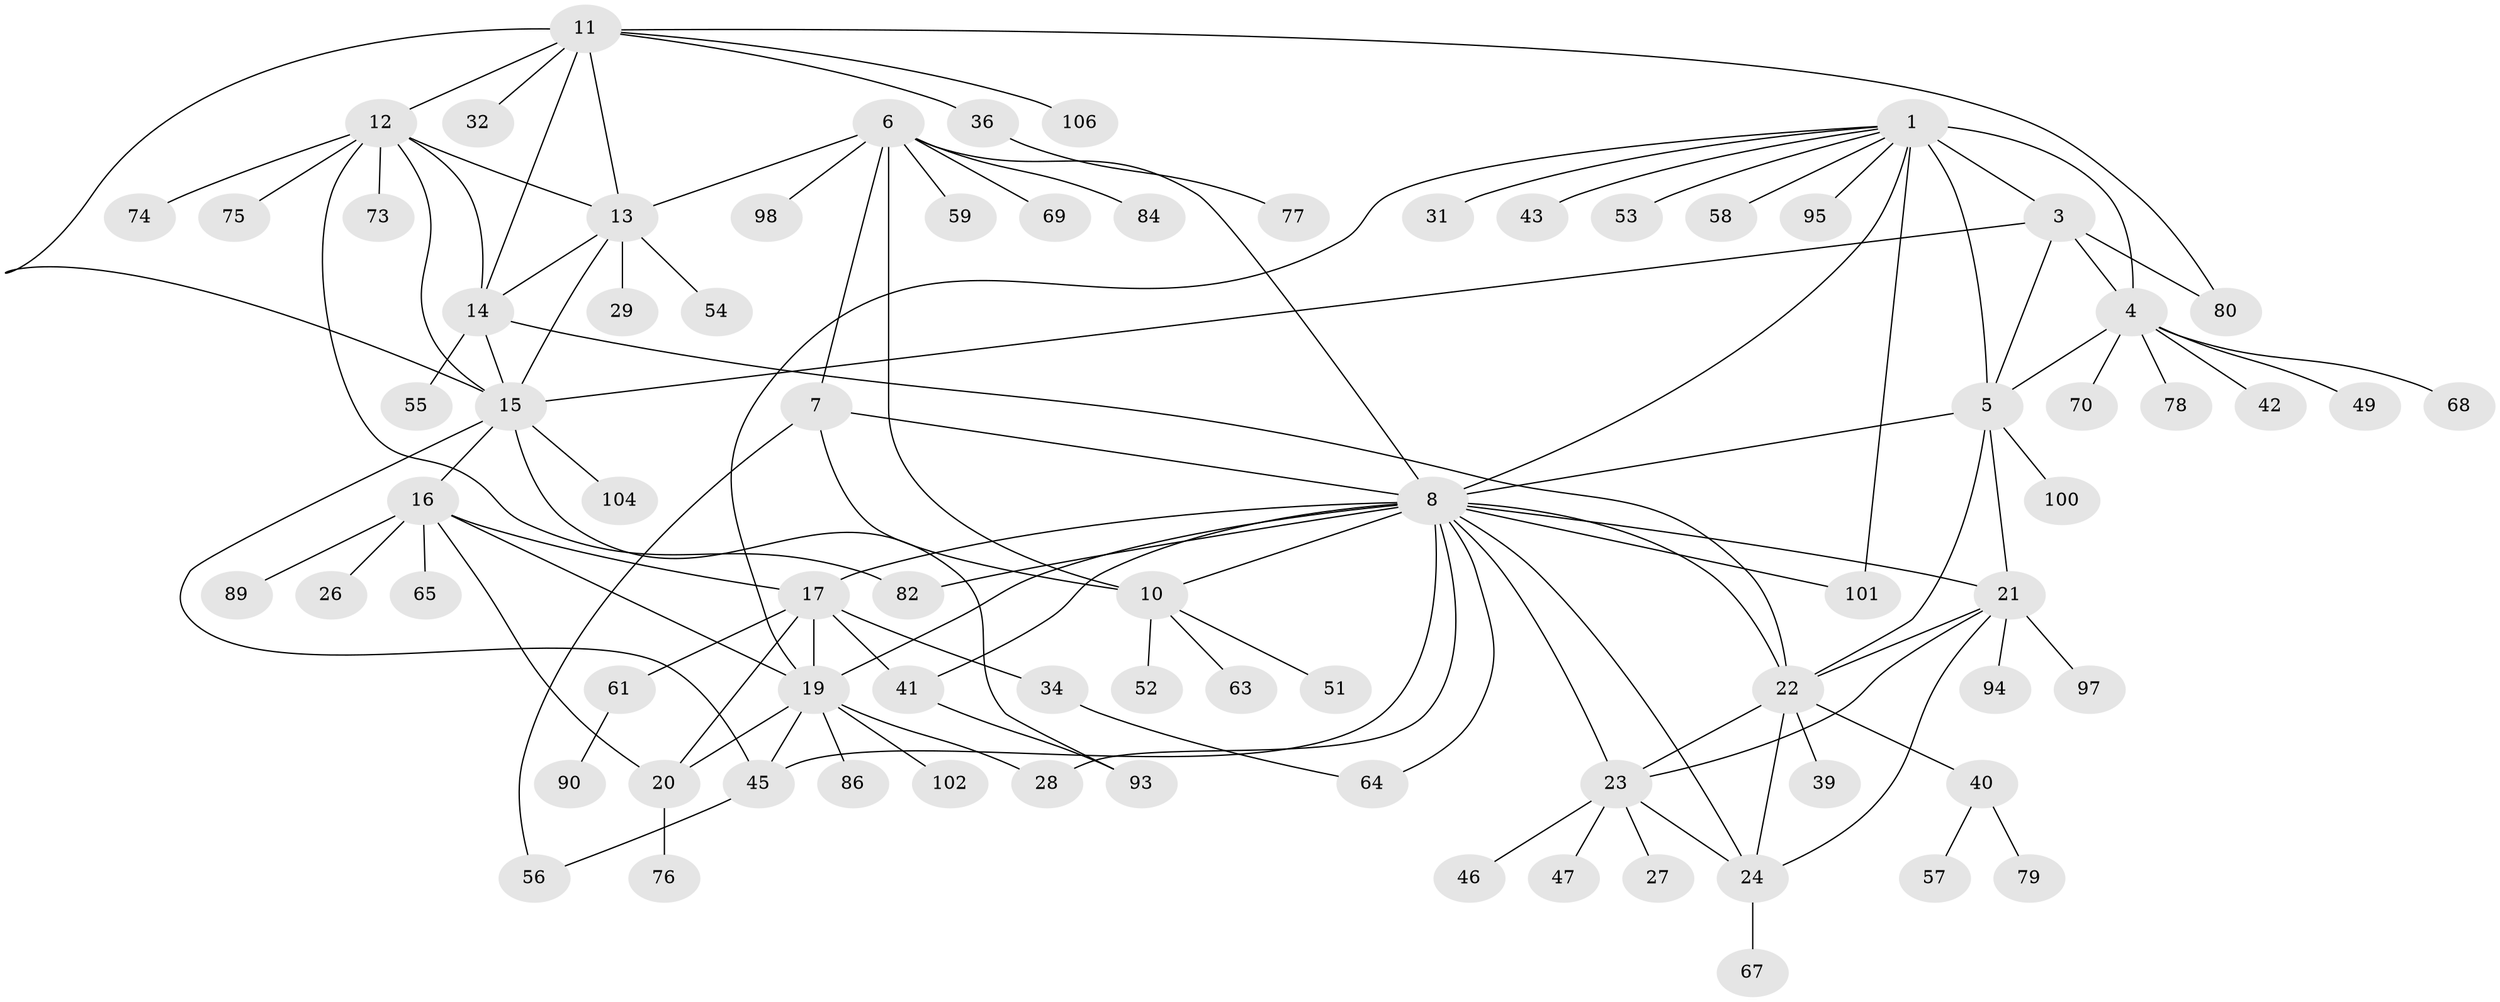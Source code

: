 // Generated by graph-tools (version 1.1) at 2025/52/02/27/25 19:52:14]
// undirected, 78 vertices, 116 edges
graph export_dot {
graph [start="1"]
  node [color=gray90,style=filled];
  1 [super="+2"];
  3 [super="+85"];
  4 [super="+30"];
  5 [super="+81"];
  6 [super="+9"];
  7 [super="+37"];
  8 [super="+25"];
  10 [super="+103"];
  11 [super="+38"];
  12 [super="+44"];
  13 [super="+105"];
  14;
  15 [super="+66"];
  16 [super="+18"];
  17 [super="+83"];
  19 [super="+87"];
  20 [super="+48"];
  21 [super="+33"];
  22 [super="+35"];
  23 [super="+62"];
  24;
  26;
  27;
  28;
  29;
  31;
  32;
  34 [super="+88"];
  36 [super="+50"];
  39;
  40 [super="+71"];
  41 [super="+96"];
  42;
  43;
  45;
  46;
  47;
  49;
  51;
  52;
  53;
  54;
  55;
  56 [super="+60"];
  57;
  58;
  59;
  61 [super="+92"];
  63;
  64;
  65 [super="+91"];
  67;
  68;
  69;
  70 [super="+72"];
  73;
  74;
  75;
  76;
  77;
  78;
  79;
  80;
  82 [super="+99"];
  84;
  86;
  89;
  90;
  93;
  94;
  95;
  97;
  98;
  100;
  101;
  102;
  104;
  106;
  1 -- 3 [weight=2];
  1 -- 4 [weight=2];
  1 -- 5 [weight=2];
  1 -- 19;
  1 -- 31;
  1 -- 95;
  1 -- 101;
  1 -- 43;
  1 -- 53;
  1 -- 58;
  1 -- 8;
  3 -- 4;
  3 -- 5;
  3 -- 15;
  3 -- 80;
  4 -- 5;
  4 -- 42;
  4 -- 70;
  4 -- 78;
  4 -- 49;
  4 -- 68;
  5 -- 8;
  5 -- 100;
  5 -- 21;
  5 -- 22;
  6 -- 7 [weight=2];
  6 -- 8 [weight=2];
  6 -- 10 [weight=2];
  6 -- 13;
  6 -- 59;
  6 -- 84;
  6 -- 98;
  6 -- 69;
  7 -- 8;
  7 -- 10;
  7 -- 56;
  8 -- 10;
  8 -- 17;
  8 -- 64;
  8 -- 101;
  8 -- 41;
  8 -- 45;
  8 -- 19;
  8 -- 21;
  8 -- 22;
  8 -- 23;
  8 -- 24;
  8 -- 28;
  8 -- 82;
  10 -- 51;
  10 -- 52;
  10 -- 63;
  11 -- 12;
  11 -- 13;
  11 -- 14;
  11 -- 15;
  11 -- 32;
  11 -- 36;
  11 -- 106;
  11 -- 80;
  12 -- 13;
  12 -- 14;
  12 -- 15;
  12 -- 74;
  12 -- 75;
  12 -- 82;
  12 -- 73;
  13 -- 14;
  13 -- 15;
  13 -- 29;
  13 -- 54;
  14 -- 15;
  14 -- 22;
  14 -- 55;
  15 -- 16;
  15 -- 93;
  15 -- 104;
  15 -- 45;
  16 -- 17 [weight=2];
  16 -- 19 [weight=2];
  16 -- 20 [weight=2];
  16 -- 65;
  16 -- 89;
  16 -- 26;
  17 -- 19;
  17 -- 20;
  17 -- 34;
  17 -- 41;
  17 -- 61;
  19 -- 20;
  19 -- 28;
  19 -- 45;
  19 -- 86;
  19 -- 102;
  20 -- 76;
  21 -- 22;
  21 -- 23;
  21 -- 24;
  21 -- 94;
  21 -- 97;
  22 -- 23;
  22 -- 24;
  22 -- 39;
  22 -- 40;
  23 -- 24;
  23 -- 27;
  23 -- 46;
  23 -- 47;
  24 -- 67;
  34 -- 64;
  36 -- 77;
  40 -- 57;
  40 -- 79;
  41 -- 93;
  45 -- 56;
  61 -- 90;
}
